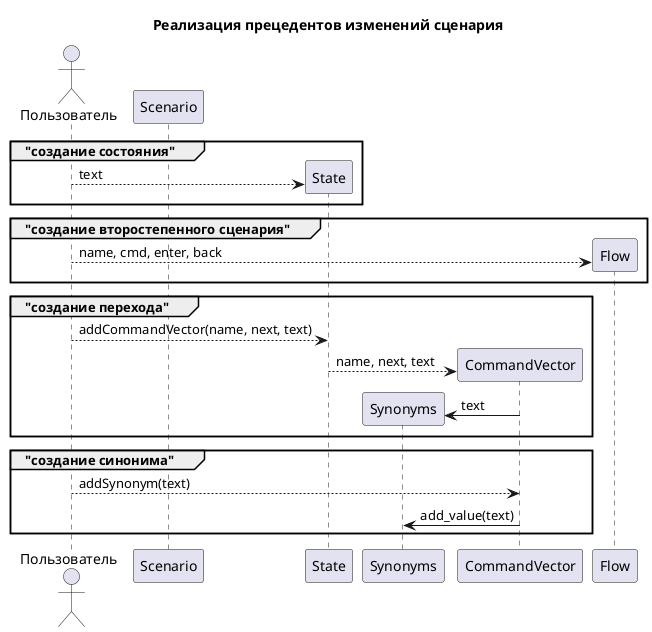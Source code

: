 @startuml

title: Реализация прецедентов изменений сценария

actor "Пользователь" as user
participant Scenario
participant State
participant Synonyms
participant CommandVector
participant Flow

group "создание состояния"
    user --> State **: text
end

group "создание второстепенного сценария"
    user --> Flow ** : name, cmd, enter, back 
end

group "создание перехода"
    user --> State: addCommandVector(name, next, text)
    State --> CommandVector **: name, next, text
    CommandVector -> Synonyms **: text
end

group "создание синонима"
    user --> CommandVector : addSynonym(text)
    CommandVector -> Synonyms: add_value(text)
end

@enduml